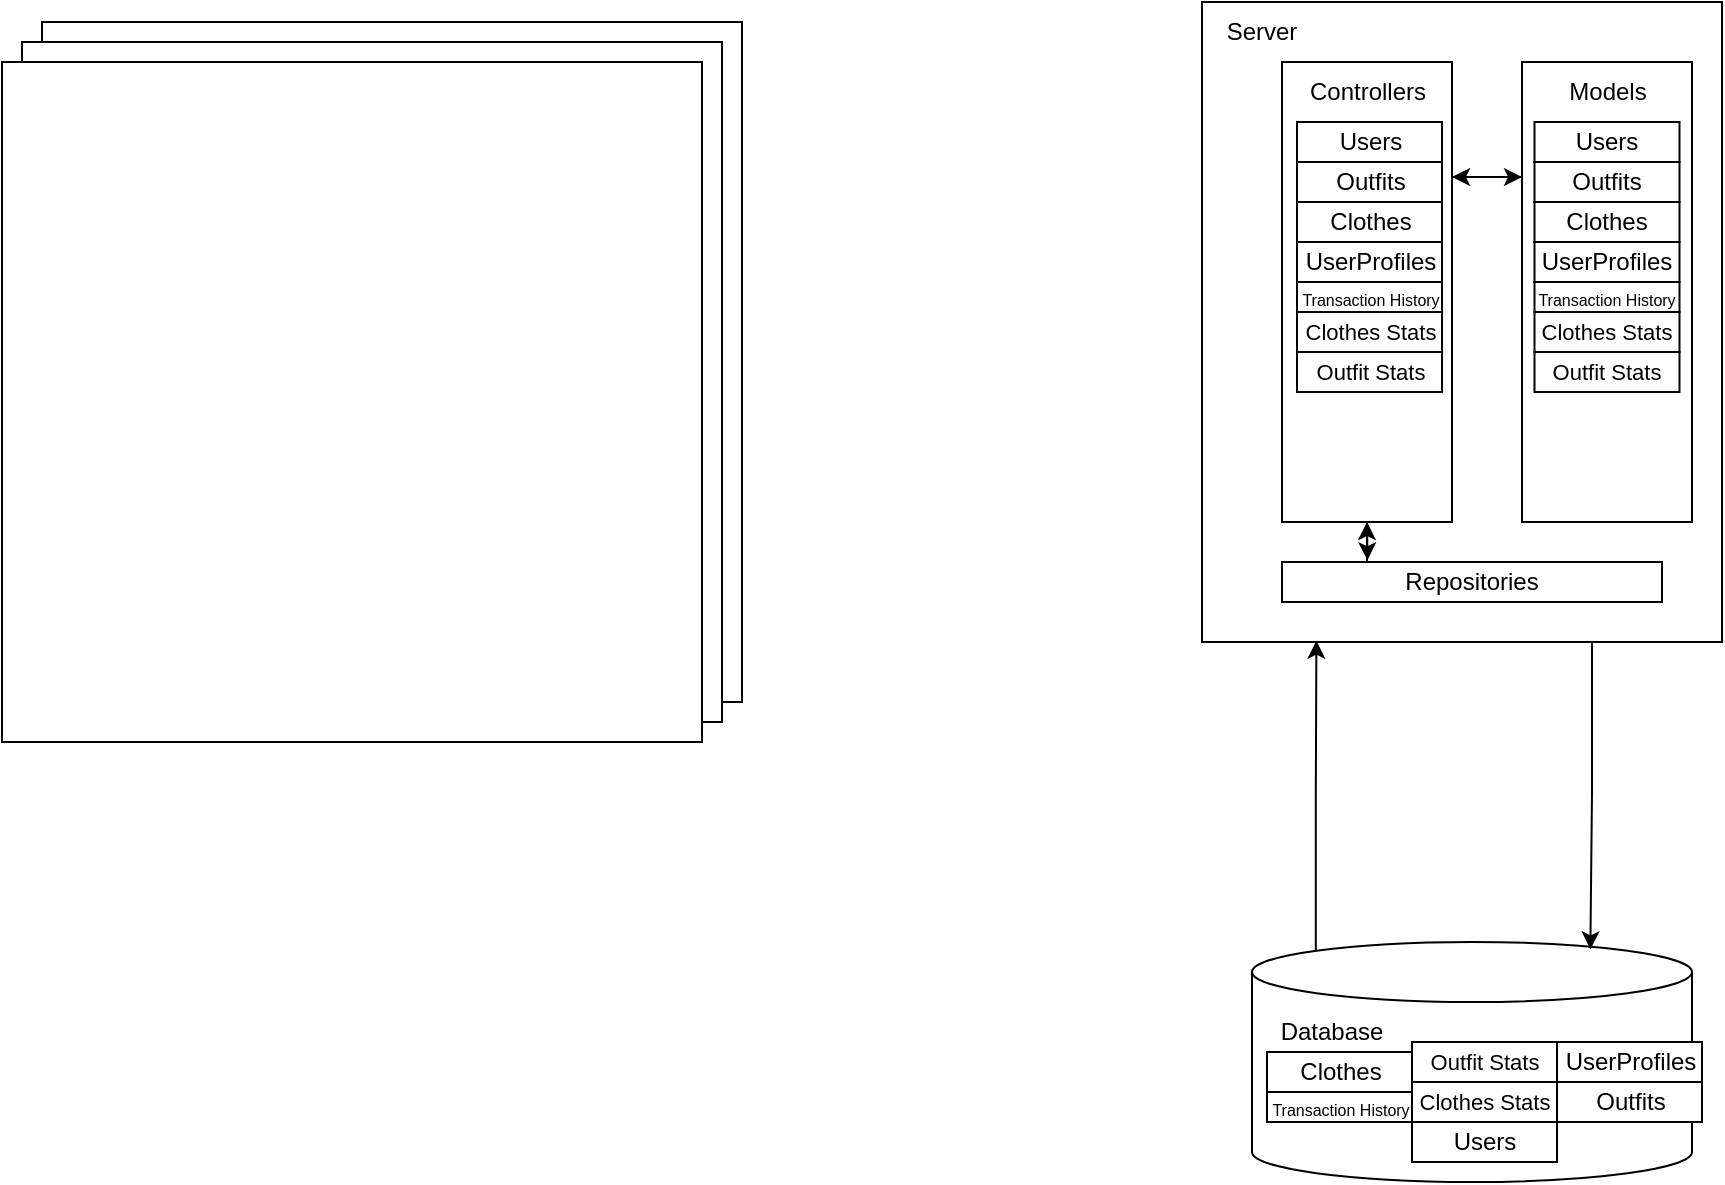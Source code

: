 <mxfile version="26.2.14">
  <diagram name="Page-1" id="nKjDvq5xuVxAptHNzgaq">
    <mxGraphModel dx="1854" dy="949" grid="1" gridSize="10" guides="1" tooltips="1" connect="1" arrows="1" fold="1" page="0" pageScale="1" pageWidth="850" pageHeight="1100" math="0" shadow="0">
      <root>
        <mxCell id="0" />
        <mxCell id="1" parent="0" />
        <mxCell id="E4FkRrAVaS_hufL7bvrO-2" value="" style="rounded=0;whiteSpace=wrap;html=1;" vertex="1" parent="1">
          <mxGeometry x="10" y="90" width="350" height="340" as="geometry" />
        </mxCell>
        <mxCell id="E4FkRrAVaS_hufL7bvrO-3" value="" style="rounded=0;whiteSpace=wrap;html=1;" vertex="1" parent="1">
          <mxGeometry y="100" width="350" height="340" as="geometry" />
        </mxCell>
        <mxCell id="E4FkRrAVaS_hufL7bvrO-4" value="" style="rounded=0;whiteSpace=wrap;html=1;" vertex="1" parent="1">
          <mxGeometry x="-10" y="110" width="350" height="340" as="geometry" />
        </mxCell>
        <mxCell id="E4FkRrAVaS_hufL7bvrO-5" value="" style="rounded=0;whiteSpace=wrap;html=1;" vertex="1" parent="1">
          <mxGeometry x="590" y="80" width="260" height="320" as="geometry" />
        </mxCell>
        <mxCell id="E4FkRrAVaS_hufL7bvrO-6" value="" style="shape=cylinder3;whiteSpace=wrap;html=1;boundedLbl=1;backgroundOutline=1;size=15;" vertex="1" parent="1">
          <mxGeometry x="615" y="550" width="220" height="120" as="geometry" />
        </mxCell>
        <mxCell id="E4FkRrAVaS_hufL7bvrO-7" value="&lt;div&gt;Database&lt;/div&gt;" style="text;strokeColor=none;align=center;fillColor=none;html=1;verticalAlign=middle;whiteSpace=wrap;rounded=0;" vertex="1" parent="1">
          <mxGeometry x="625" y="580" width="60" height="30" as="geometry" />
        </mxCell>
        <mxCell id="E4FkRrAVaS_hufL7bvrO-19" style="edgeStyle=orthogonalEdgeStyle;rounded=0;orthogonalLoop=1;jettySize=auto;html=1;exitX=0.25;exitY=0;exitDx=0;exitDy=0;entryX=0.5;entryY=1;entryDx=0;entryDy=0;" edge="1" parent="1" source="E4FkRrAVaS_hufL7bvrO-12" target="E4FkRrAVaS_hufL7bvrO-15">
          <mxGeometry relative="1" as="geometry" />
        </mxCell>
        <mxCell id="E4FkRrAVaS_hufL7bvrO-12" value="" style="rounded=0;whiteSpace=wrap;html=1;" vertex="1" parent="1">
          <mxGeometry x="630" y="360" width="190" height="20" as="geometry" />
        </mxCell>
        <mxCell id="E4FkRrAVaS_hufL7bvrO-13" value="Repositories" style="text;strokeColor=none;align=center;fillColor=none;html=1;verticalAlign=middle;whiteSpace=wrap;rounded=0;" vertex="1" parent="1">
          <mxGeometry x="695" y="355" width="60" height="30" as="geometry" />
        </mxCell>
        <mxCell id="E4FkRrAVaS_hufL7bvrO-42" style="edgeStyle=orthogonalEdgeStyle;rounded=0;orthogonalLoop=1;jettySize=auto;html=1;exitX=0;exitY=0.25;exitDx=0;exitDy=0;entryX=1;entryY=0.25;entryDx=0;entryDy=0;" edge="1" parent="1" source="E4FkRrAVaS_hufL7bvrO-14" target="E4FkRrAVaS_hufL7bvrO-15">
          <mxGeometry relative="1" as="geometry" />
        </mxCell>
        <mxCell id="E4FkRrAVaS_hufL7bvrO-14" value="" style="rounded=0;whiteSpace=wrap;html=1;" vertex="1" parent="1">
          <mxGeometry x="750" y="110" width="85" height="230" as="geometry" />
        </mxCell>
        <mxCell id="E4FkRrAVaS_hufL7bvrO-41" style="edgeStyle=orthogonalEdgeStyle;rounded=0;orthogonalLoop=1;jettySize=auto;html=1;exitX=1;exitY=0.25;exitDx=0;exitDy=0;entryX=0;entryY=0.25;entryDx=0;entryDy=0;" edge="1" parent="1" source="E4FkRrAVaS_hufL7bvrO-15" target="E4FkRrAVaS_hufL7bvrO-14">
          <mxGeometry relative="1" as="geometry" />
        </mxCell>
        <mxCell id="E4FkRrAVaS_hufL7bvrO-15" value="" style="rounded=0;whiteSpace=wrap;html=1;" vertex="1" parent="1">
          <mxGeometry x="630" y="110" width="85" height="230" as="geometry" />
        </mxCell>
        <mxCell id="E4FkRrAVaS_hufL7bvrO-16" value="Controllers" style="text;strokeColor=none;align=center;fillColor=none;html=1;verticalAlign=middle;whiteSpace=wrap;rounded=0;" vertex="1" parent="1">
          <mxGeometry x="642.5" y="110" width="60" height="30" as="geometry" />
        </mxCell>
        <mxCell id="E4FkRrAVaS_hufL7bvrO-18" value="Models" style="text;strokeColor=none;align=center;fillColor=none;html=1;verticalAlign=middle;whiteSpace=wrap;rounded=0;" vertex="1" parent="1">
          <mxGeometry x="762.5" y="110" width="60" height="30" as="geometry" />
        </mxCell>
        <mxCell id="E4FkRrAVaS_hufL7bvrO-20" style="edgeStyle=orthogonalEdgeStyle;rounded=0;orthogonalLoop=1;jettySize=auto;html=1;exitX=0.5;exitY=1;exitDx=0;exitDy=0;entryX=0.225;entryY=-0.044;entryDx=0;entryDy=0;entryPerimeter=0;" edge="1" parent="1" source="E4FkRrAVaS_hufL7bvrO-15" target="E4FkRrAVaS_hufL7bvrO-12">
          <mxGeometry relative="1" as="geometry" />
        </mxCell>
        <mxCell id="E4FkRrAVaS_hufL7bvrO-25" value="Users" style="whiteSpace=wrap;html=1;" vertex="1" parent="1">
          <mxGeometry x="637.5" y="140" width="72.5" height="20" as="geometry" />
        </mxCell>
        <mxCell id="E4FkRrAVaS_hufL7bvrO-27" value="Outfits" style="whiteSpace=wrap;html=1;" vertex="1" parent="1">
          <mxGeometry x="637.5" y="160" width="72.5" height="20" as="geometry" />
        </mxCell>
        <mxCell id="E4FkRrAVaS_hufL7bvrO-28" value="Clothes" style="whiteSpace=wrap;html=1;" vertex="1" parent="1">
          <mxGeometry x="637.5" y="180" width="72.5" height="20" as="geometry" />
        </mxCell>
        <mxCell id="E4FkRrAVaS_hufL7bvrO-29" value="UserProfiles" style="whiteSpace=wrap;html=1;" vertex="1" parent="1">
          <mxGeometry x="637.5" y="200" width="72.5" height="20" as="geometry" />
        </mxCell>
        <mxCell id="E4FkRrAVaS_hufL7bvrO-30" value="&lt;font style=&quot;font-size: 8px;&quot;&gt;Transaction History&lt;/font&gt;" style="whiteSpace=wrap;html=1;" vertex="1" parent="1">
          <mxGeometry x="637.5" y="220" width="72.5" height="15" as="geometry" />
        </mxCell>
        <mxCell id="E4FkRrAVaS_hufL7bvrO-31" value="&lt;font style=&quot;font-size: 11px;&quot;&gt;Clothes Stats&lt;/font&gt;" style="whiteSpace=wrap;html=1;" vertex="1" parent="1">
          <mxGeometry x="637.5" y="235" width="72.5" height="20" as="geometry" />
        </mxCell>
        <mxCell id="E4FkRrAVaS_hufL7bvrO-33" value="&lt;font style=&quot;font-size: 11px;&quot;&gt;Outfit Stats&lt;/font&gt;" style="whiteSpace=wrap;html=1;" vertex="1" parent="1">
          <mxGeometry x="637.5" y="255" width="72.5" height="20" as="geometry" />
        </mxCell>
        <mxCell id="E4FkRrAVaS_hufL7bvrO-34" value="Users" style="whiteSpace=wrap;html=1;" vertex="1" parent="1">
          <mxGeometry x="756.25" y="140" width="72.5" height="20" as="geometry" />
        </mxCell>
        <mxCell id="E4FkRrAVaS_hufL7bvrO-35" value="Outfits" style="whiteSpace=wrap;html=1;" vertex="1" parent="1">
          <mxGeometry x="756.25" y="160" width="72.5" height="20" as="geometry" />
        </mxCell>
        <mxCell id="E4FkRrAVaS_hufL7bvrO-36" value="Clothes" style="whiteSpace=wrap;html=1;" vertex="1" parent="1">
          <mxGeometry x="756.25" y="180" width="72.5" height="20" as="geometry" />
        </mxCell>
        <mxCell id="E4FkRrAVaS_hufL7bvrO-37" value="UserProfiles" style="whiteSpace=wrap;html=1;" vertex="1" parent="1">
          <mxGeometry x="756.25" y="200" width="72.5" height="20" as="geometry" />
        </mxCell>
        <mxCell id="E4FkRrAVaS_hufL7bvrO-38" value="&lt;font style=&quot;font-size: 8px;&quot;&gt;Transaction History&lt;/font&gt;" style="whiteSpace=wrap;html=1;" vertex="1" parent="1">
          <mxGeometry x="756.25" y="220" width="72.5" height="15" as="geometry" />
        </mxCell>
        <mxCell id="E4FkRrAVaS_hufL7bvrO-39" value="&lt;font style=&quot;font-size: 11px;&quot;&gt;Clothes Stats&lt;/font&gt;" style="whiteSpace=wrap;html=1;" vertex="1" parent="1">
          <mxGeometry x="756.25" y="235" width="72.5" height="20" as="geometry" />
        </mxCell>
        <mxCell id="E4FkRrAVaS_hufL7bvrO-40" value="&lt;font style=&quot;font-size: 11px;&quot;&gt;Outfit Stats&lt;/font&gt;" style="whiteSpace=wrap;html=1;" vertex="1" parent="1">
          <mxGeometry x="756.25" y="255" width="72.5" height="20" as="geometry" />
        </mxCell>
        <mxCell id="E4FkRrAVaS_hufL7bvrO-43" value="Server" style="text;strokeColor=none;align=center;fillColor=none;html=1;verticalAlign=middle;whiteSpace=wrap;rounded=0;" vertex="1" parent="1">
          <mxGeometry x="590" y="80" width="60" height="30" as="geometry" />
        </mxCell>
        <mxCell id="E4FkRrAVaS_hufL7bvrO-44" style="edgeStyle=orthogonalEdgeStyle;rounded=0;orthogonalLoop=1;jettySize=auto;html=1;exitX=0.145;exitY=0;exitDx=0;exitDy=4.35;exitPerimeter=0;entryX=0.22;entryY=0.998;entryDx=0;entryDy=0;entryPerimeter=0;" edge="1" parent="1" source="E4FkRrAVaS_hufL7bvrO-6" target="E4FkRrAVaS_hufL7bvrO-5">
          <mxGeometry relative="1" as="geometry" />
        </mxCell>
        <mxCell id="E4FkRrAVaS_hufL7bvrO-45" style="edgeStyle=orthogonalEdgeStyle;rounded=0;orthogonalLoop=1;jettySize=auto;html=1;exitX=0.75;exitY=1;exitDx=0;exitDy=0;entryX=0.769;entryY=0.031;entryDx=0;entryDy=0;entryPerimeter=0;" edge="1" parent="1" source="E4FkRrAVaS_hufL7bvrO-5" target="E4FkRrAVaS_hufL7bvrO-6">
          <mxGeometry relative="1" as="geometry" />
        </mxCell>
        <mxCell id="E4FkRrAVaS_hufL7bvrO-46" value="&lt;font style=&quot;font-size: 11px;&quot;&gt;Outfit Stats&lt;/font&gt;" style="whiteSpace=wrap;html=1;" vertex="1" parent="1">
          <mxGeometry x="695" y="600" width="72.5" height="20" as="geometry" />
        </mxCell>
        <mxCell id="E4FkRrAVaS_hufL7bvrO-47" value="&lt;font style=&quot;font-size: 11px;&quot;&gt;Clothes Stats&lt;/font&gt;" style="whiteSpace=wrap;html=1;" vertex="1" parent="1">
          <mxGeometry x="695" y="620" width="72.5" height="20" as="geometry" />
        </mxCell>
        <mxCell id="E4FkRrAVaS_hufL7bvrO-48" value="&lt;font style=&quot;font-size: 8px;&quot;&gt;Transaction History&lt;/font&gt;" style="whiteSpace=wrap;html=1;" vertex="1" parent="1">
          <mxGeometry x="622.5" y="625" width="72.5" height="15" as="geometry" />
        </mxCell>
        <mxCell id="E4FkRrAVaS_hufL7bvrO-49" value="UserProfiles" style="whiteSpace=wrap;html=1;" vertex="1" parent="1">
          <mxGeometry x="767.5" y="600" width="72.5" height="20" as="geometry" />
        </mxCell>
        <mxCell id="E4FkRrAVaS_hufL7bvrO-50" value="Clothes" style="whiteSpace=wrap;html=1;" vertex="1" parent="1">
          <mxGeometry x="622.5" y="605" width="72.5" height="20" as="geometry" />
        </mxCell>
        <mxCell id="E4FkRrAVaS_hufL7bvrO-52" value="Outfits" style="whiteSpace=wrap;html=1;" vertex="1" parent="1">
          <mxGeometry x="767.5" y="620" width="72.5" height="20" as="geometry" />
        </mxCell>
        <mxCell id="E4FkRrAVaS_hufL7bvrO-53" value="Users" style="whiteSpace=wrap;html=1;" vertex="1" parent="1">
          <mxGeometry x="695" y="640" width="72.5" height="20" as="geometry" />
        </mxCell>
      </root>
    </mxGraphModel>
  </diagram>
</mxfile>

